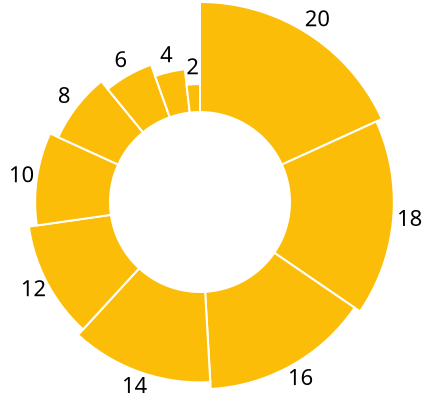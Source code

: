 {
  "$schema": "https://vega.github.io/schema/vega/v3.0.json",
  "width": 200,
  "height": 200,

  "data": [
    {
      "name": "table",
      "values": [20, 18, 16, 14, 12, 10, 8, 6, 4, 2],
      "transform": [{"type": "pie", "field": "data"}]
    }
  ],

  "scales": [
    {
      "name": "r",
      "type": "sqrt",
      "domain": {"data": "table", "field": "data"},
      "zero": true,
      "range": [40, 100]
    }
  ],

  "marks": [
    {
      "type": "arc",
      "from": {"data": "table"},
      "encode": {
        "enter": {
          "x": {"field": {"group": "width"}, "mult": 0.5},
          "y": {"field": {"group": "height"}, "mult": 0.5},
          "startAngle": {"field": "startAngle"},
          "endAngle": {"field": "endAngle"},
          "innerRadius": {"value": 45},
          "outerRadius": {"scale": "r", "field": "data"},
          "stroke": {"value": "#fff"}
        },
        "update": {
          "fill": {"value": "#fbbd08"}
        },
        "hover": {
          "fill": {"value": "#00b200"}
        }
      }
    },

    {
      "type": "text",
      "from": {"data": "table"},
      "encode": {
        "enter": {
          "x": {"field": {"group": "width"}, "mult": 0.5},
          "y": {"field": {"group": "height"}, "mult": 0.5},
          "radius": {"scale": "r", "field": "data", "offset": 8},
          "theta": {"signal": "(datum.startAngle + datum.endAngle)/2"},
          "fill": {"value": "#000"},
          "align": {"value": "center"},
          "baseline": {"value": "middle"},
          "text": {"field": "data"}
        }
      }
    }
  ]
}
